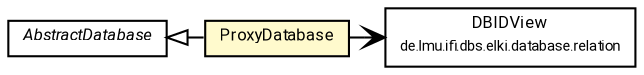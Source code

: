 #!/usr/local/bin/dot
#
# Class diagram 
# Generated by UMLGraph version R5_7_2-60-g0e99a6 (http://www.spinellis.gr/umlgraph/)
#

digraph G {
	graph [fontnames="svg"]
	edge [fontname="Roboto",fontsize=7,labelfontname="Roboto",labelfontsize=7,color="black"];
	node [fontname="Roboto",fontcolor="black",fontsize=8,shape=plaintext,margin=0,width=0,height=0];
	nodesep=0.15;
	ranksep=0.25;
	rankdir=LR;
	// de.lmu.ifi.dbs.elki.database.AbstractDatabase
	c8506302 [label=<<table title="de.lmu.ifi.dbs.elki.database.AbstractDatabase" border="0" cellborder="1" cellspacing="0" cellpadding="2" href="AbstractDatabase.html" target="_parent">
		<tr><td><table border="0" cellspacing="0" cellpadding="1">
		<tr><td align="center" balign="center"> <font face="Roboto"><i>AbstractDatabase</i></font> </td></tr>
		</table></td></tr>
		</table>>, URL="AbstractDatabase.html"];
	// de.lmu.ifi.dbs.elki.database.relation.DBIDView
	c8506305 [label=<<table title="de.lmu.ifi.dbs.elki.database.relation.DBIDView" border="0" cellborder="1" cellspacing="0" cellpadding="2" href="relation/DBIDView.html" target="_parent">
		<tr><td><table border="0" cellspacing="0" cellpadding="1">
		<tr><td align="center" balign="center"> <font face="Roboto">DBIDView</font> </td></tr>
		<tr><td align="center" balign="center"> <font face="Roboto" point-size="7.0">de.lmu.ifi.dbs.elki.database.relation</font> </td></tr>
		</table></td></tr>
		</table>>, URL="relation/DBIDView.html"];
	// de.lmu.ifi.dbs.elki.database.ProxyDatabase
	c8506318 [label=<<table title="de.lmu.ifi.dbs.elki.database.ProxyDatabase" border="0" cellborder="1" cellspacing="0" cellpadding="2" bgcolor="lemonChiffon" href="ProxyDatabase.html" target="_parent">
		<tr><td><table border="0" cellspacing="0" cellpadding="1">
		<tr><td align="center" balign="center"> <font face="Roboto">ProxyDatabase</font> </td></tr>
		</table></td></tr>
		</table>>, URL="ProxyDatabase.html"];
	// de.lmu.ifi.dbs.elki.database.ProxyDatabase extends de.lmu.ifi.dbs.elki.database.AbstractDatabase
	c8506302 -> c8506318 [arrowtail=empty,dir=back,weight=10];
	// de.lmu.ifi.dbs.elki.database.ProxyDatabase navassoc de.lmu.ifi.dbs.elki.database.relation.DBIDView
	c8506318 -> c8506305 [arrowhead=open,weight=1];
}

